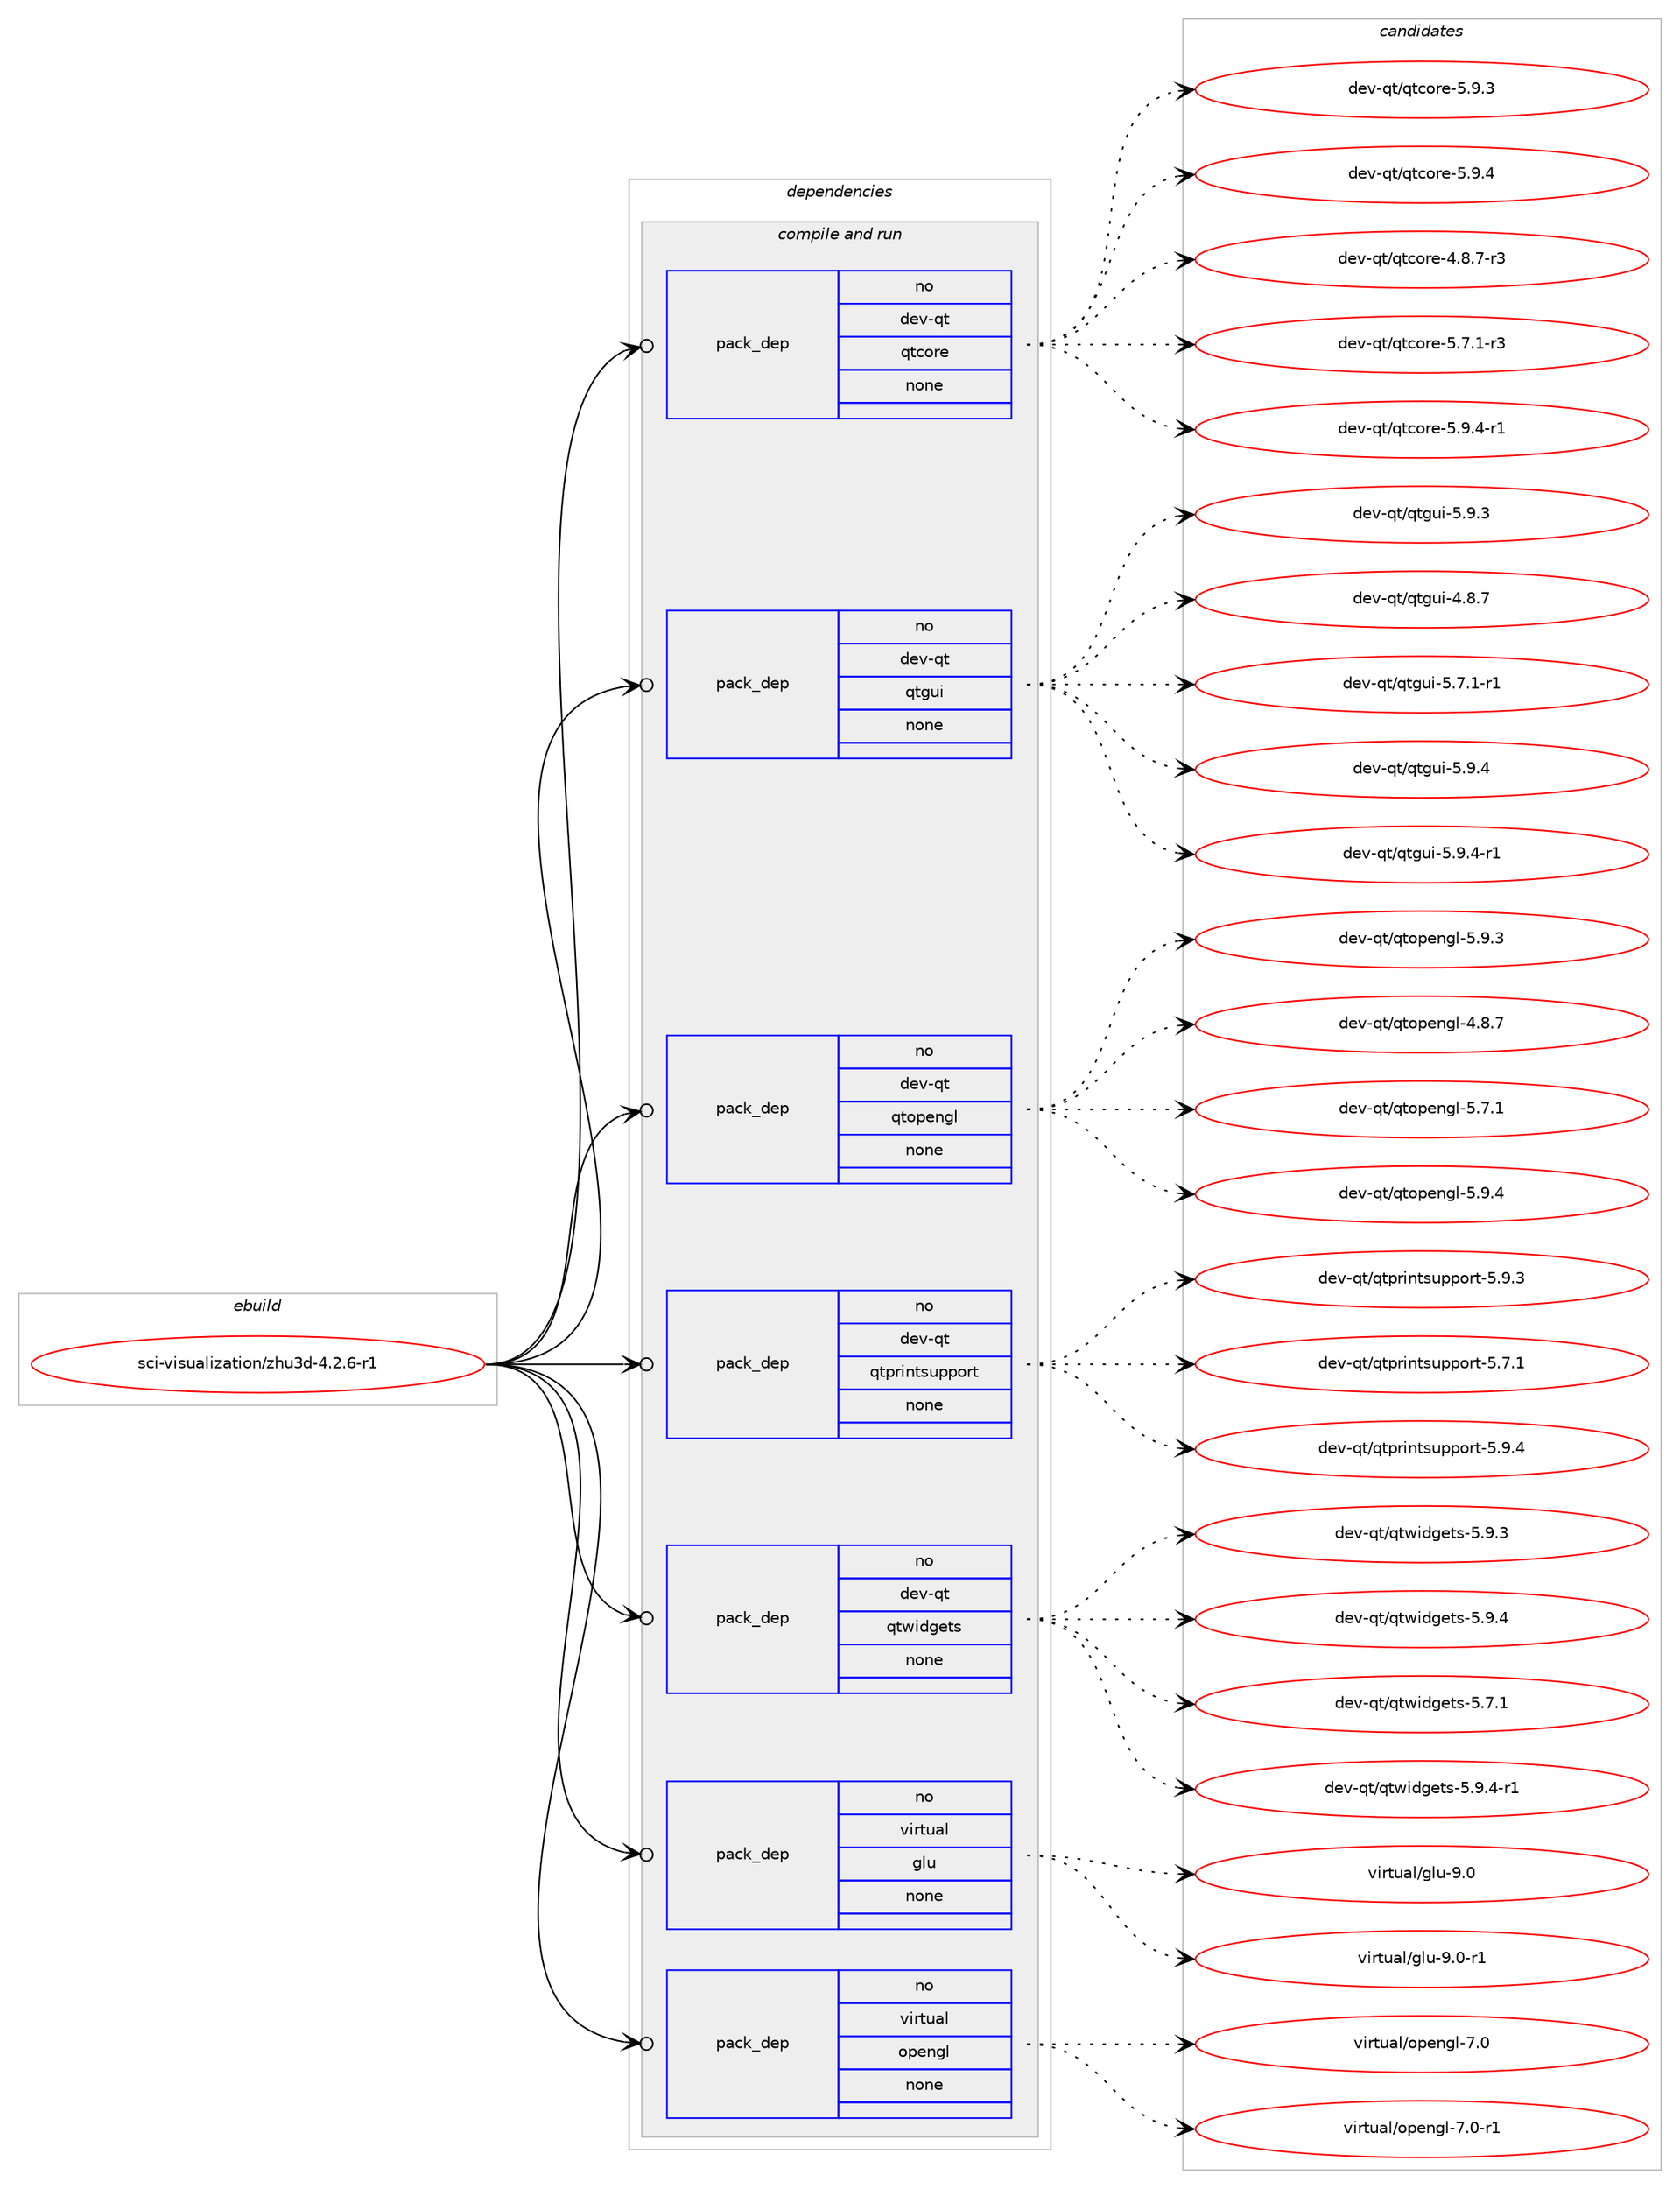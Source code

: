 digraph prolog {

# *************
# Graph options
# *************

newrank=true;
concentrate=true;
compound=true;
graph [rankdir=LR,fontname=Helvetica,fontsize=10,ranksep=1.5];#, ranksep=2.5, nodesep=0.2];
edge  [arrowhead=vee];
node  [fontname=Helvetica,fontsize=10];

# **********
# The ebuild
# **********

subgraph cluster_leftcol {
color=gray;
rank=same;
label=<<i>ebuild</i>>;
id [label="sci-visualization/zhu3d-4.2.6-r1", color=red, width=4, href="../sci-visualization/zhu3d-4.2.6-r1.svg"];
}

# ****************
# The dependencies
# ****************

subgraph cluster_midcol {
color=gray;
label=<<i>dependencies</i>>;
subgraph cluster_compile {
fillcolor="#eeeeee";
style=filled;
label=<<i>compile</i>>;
}
subgraph cluster_compileandrun {
fillcolor="#eeeeee";
style=filled;
label=<<i>compile and run</i>>;
subgraph pack551 {
dependency798 [label=<<TABLE BORDER="0" CELLBORDER="1" CELLSPACING="0" CELLPADDING="4" WIDTH="220"><TR><TD ROWSPAN="6" CELLPADDING="30">pack_dep</TD></TR><TR><TD WIDTH="110">no</TD></TR><TR><TD>dev-qt</TD></TR><TR><TD>qtcore</TD></TR><TR><TD>none</TD></TR><TR><TD></TD></TR></TABLE>>, shape=none, color=blue];
}
id:e -> dependency798:w [weight=20,style="solid",arrowhead="odotvee"];
subgraph pack552 {
dependency799 [label=<<TABLE BORDER="0" CELLBORDER="1" CELLSPACING="0" CELLPADDING="4" WIDTH="220"><TR><TD ROWSPAN="6" CELLPADDING="30">pack_dep</TD></TR><TR><TD WIDTH="110">no</TD></TR><TR><TD>dev-qt</TD></TR><TR><TD>qtgui</TD></TR><TR><TD>none</TD></TR><TR><TD></TD></TR></TABLE>>, shape=none, color=blue];
}
id:e -> dependency799:w [weight=20,style="solid",arrowhead="odotvee"];
subgraph pack553 {
dependency800 [label=<<TABLE BORDER="0" CELLBORDER="1" CELLSPACING="0" CELLPADDING="4" WIDTH="220"><TR><TD ROWSPAN="6" CELLPADDING="30">pack_dep</TD></TR><TR><TD WIDTH="110">no</TD></TR><TR><TD>dev-qt</TD></TR><TR><TD>qtopengl</TD></TR><TR><TD>none</TD></TR><TR><TD></TD></TR></TABLE>>, shape=none, color=blue];
}
id:e -> dependency800:w [weight=20,style="solid",arrowhead="odotvee"];
subgraph pack554 {
dependency801 [label=<<TABLE BORDER="0" CELLBORDER="1" CELLSPACING="0" CELLPADDING="4" WIDTH="220"><TR><TD ROWSPAN="6" CELLPADDING="30">pack_dep</TD></TR><TR><TD WIDTH="110">no</TD></TR><TR><TD>dev-qt</TD></TR><TR><TD>qtprintsupport</TD></TR><TR><TD>none</TD></TR><TR><TD></TD></TR></TABLE>>, shape=none, color=blue];
}
id:e -> dependency801:w [weight=20,style="solid",arrowhead="odotvee"];
subgraph pack555 {
dependency802 [label=<<TABLE BORDER="0" CELLBORDER="1" CELLSPACING="0" CELLPADDING="4" WIDTH="220"><TR><TD ROWSPAN="6" CELLPADDING="30">pack_dep</TD></TR><TR><TD WIDTH="110">no</TD></TR><TR><TD>dev-qt</TD></TR><TR><TD>qtwidgets</TD></TR><TR><TD>none</TD></TR><TR><TD></TD></TR></TABLE>>, shape=none, color=blue];
}
id:e -> dependency802:w [weight=20,style="solid",arrowhead="odotvee"];
subgraph pack556 {
dependency803 [label=<<TABLE BORDER="0" CELLBORDER="1" CELLSPACING="0" CELLPADDING="4" WIDTH="220"><TR><TD ROWSPAN="6" CELLPADDING="30">pack_dep</TD></TR><TR><TD WIDTH="110">no</TD></TR><TR><TD>virtual</TD></TR><TR><TD>glu</TD></TR><TR><TD>none</TD></TR><TR><TD></TD></TR></TABLE>>, shape=none, color=blue];
}
id:e -> dependency803:w [weight=20,style="solid",arrowhead="odotvee"];
subgraph pack557 {
dependency804 [label=<<TABLE BORDER="0" CELLBORDER="1" CELLSPACING="0" CELLPADDING="4" WIDTH="220"><TR><TD ROWSPAN="6" CELLPADDING="30">pack_dep</TD></TR><TR><TD WIDTH="110">no</TD></TR><TR><TD>virtual</TD></TR><TR><TD>opengl</TD></TR><TR><TD>none</TD></TR><TR><TD></TD></TR></TABLE>>, shape=none, color=blue];
}
id:e -> dependency804:w [weight=20,style="solid",arrowhead="odotvee"];
}
subgraph cluster_run {
fillcolor="#eeeeee";
style=filled;
label=<<i>run</i>>;
}
}

# **************
# The candidates
# **************

subgraph cluster_choices {
rank=same;
color=gray;
label=<<i>candidates</i>>;

subgraph choice551 {
color=black;
nodesep=1;
choice100101118451131164711311699111114101455346574651 [label="dev-qt/qtcore-5.9.3", color=red, width=4,href="../dev-qt/qtcore-5.9.3.svg"];
choice100101118451131164711311699111114101455346574652 [label="dev-qt/qtcore-5.9.4", color=red, width=4,href="../dev-qt/qtcore-5.9.4.svg"];
choice1001011184511311647113116991111141014552465646554511451 [label="dev-qt/qtcore-4.8.7-r3", color=red, width=4,href="../dev-qt/qtcore-4.8.7-r3.svg"];
choice1001011184511311647113116991111141014553465546494511451 [label="dev-qt/qtcore-5.7.1-r3", color=red, width=4,href="../dev-qt/qtcore-5.7.1-r3.svg"];
choice1001011184511311647113116991111141014553465746524511449 [label="dev-qt/qtcore-5.9.4-r1", color=red, width=4,href="../dev-qt/qtcore-5.9.4-r1.svg"];
dependency798:e -> choice100101118451131164711311699111114101455346574651:w [style=dotted,weight="100"];
dependency798:e -> choice100101118451131164711311699111114101455346574652:w [style=dotted,weight="100"];
dependency798:e -> choice1001011184511311647113116991111141014552465646554511451:w [style=dotted,weight="100"];
dependency798:e -> choice1001011184511311647113116991111141014553465546494511451:w [style=dotted,weight="100"];
dependency798:e -> choice1001011184511311647113116991111141014553465746524511449:w [style=dotted,weight="100"];
}
subgraph choice552 {
color=black;
nodesep=1;
choice1001011184511311647113116103117105455346574651 [label="dev-qt/qtgui-5.9.3", color=red, width=4,href="../dev-qt/qtgui-5.9.3.svg"];
choice1001011184511311647113116103117105455246564655 [label="dev-qt/qtgui-4.8.7", color=red, width=4,href="../dev-qt/qtgui-4.8.7.svg"];
choice10010111845113116471131161031171054553465546494511449 [label="dev-qt/qtgui-5.7.1-r1", color=red, width=4,href="../dev-qt/qtgui-5.7.1-r1.svg"];
choice1001011184511311647113116103117105455346574652 [label="dev-qt/qtgui-5.9.4", color=red, width=4,href="../dev-qt/qtgui-5.9.4.svg"];
choice10010111845113116471131161031171054553465746524511449 [label="dev-qt/qtgui-5.9.4-r1", color=red, width=4,href="../dev-qt/qtgui-5.9.4-r1.svg"];
dependency799:e -> choice1001011184511311647113116103117105455346574651:w [style=dotted,weight="100"];
dependency799:e -> choice1001011184511311647113116103117105455246564655:w [style=dotted,weight="100"];
dependency799:e -> choice10010111845113116471131161031171054553465546494511449:w [style=dotted,weight="100"];
dependency799:e -> choice1001011184511311647113116103117105455346574652:w [style=dotted,weight="100"];
dependency799:e -> choice10010111845113116471131161031171054553465746524511449:w [style=dotted,weight="100"];
}
subgraph choice553 {
color=black;
nodesep=1;
choice1001011184511311647113116111112101110103108455346574651 [label="dev-qt/qtopengl-5.9.3", color=red, width=4,href="../dev-qt/qtopengl-5.9.3.svg"];
choice1001011184511311647113116111112101110103108455246564655 [label="dev-qt/qtopengl-4.8.7", color=red, width=4,href="../dev-qt/qtopengl-4.8.7.svg"];
choice1001011184511311647113116111112101110103108455346554649 [label="dev-qt/qtopengl-5.7.1", color=red, width=4,href="../dev-qt/qtopengl-5.7.1.svg"];
choice1001011184511311647113116111112101110103108455346574652 [label="dev-qt/qtopengl-5.9.4", color=red, width=4,href="../dev-qt/qtopengl-5.9.4.svg"];
dependency800:e -> choice1001011184511311647113116111112101110103108455346574651:w [style=dotted,weight="100"];
dependency800:e -> choice1001011184511311647113116111112101110103108455246564655:w [style=dotted,weight="100"];
dependency800:e -> choice1001011184511311647113116111112101110103108455346554649:w [style=dotted,weight="100"];
dependency800:e -> choice1001011184511311647113116111112101110103108455346574652:w [style=dotted,weight="100"];
}
subgraph choice554 {
color=black;
nodesep=1;
choice1001011184511311647113116112114105110116115117112112111114116455346574651 [label="dev-qt/qtprintsupport-5.9.3", color=red, width=4,href="../dev-qt/qtprintsupport-5.9.3.svg"];
choice1001011184511311647113116112114105110116115117112112111114116455346554649 [label="dev-qt/qtprintsupport-5.7.1", color=red, width=4,href="../dev-qt/qtprintsupport-5.7.1.svg"];
choice1001011184511311647113116112114105110116115117112112111114116455346574652 [label="dev-qt/qtprintsupport-5.9.4", color=red, width=4,href="../dev-qt/qtprintsupport-5.9.4.svg"];
dependency801:e -> choice1001011184511311647113116112114105110116115117112112111114116455346574651:w [style=dotted,weight="100"];
dependency801:e -> choice1001011184511311647113116112114105110116115117112112111114116455346554649:w [style=dotted,weight="100"];
dependency801:e -> choice1001011184511311647113116112114105110116115117112112111114116455346574652:w [style=dotted,weight="100"];
}
subgraph choice555 {
color=black;
nodesep=1;
choice1001011184511311647113116119105100103101116115455346574651 [label="dev-qt/qtwidgets-5.9.3", color=red, width=4,href="../dev-qt/qtwidgets-5.9.3.svg"];
choice1001011184511311647113116119105100103101116115455346574652 [label="dev-qt/qtwidgets-5.9.4", color=red, width=4,href="../dev-qt/qtwidgets-5.9.4.svg"];
choice1001011184511311647113116119105100103101116115455346554649 [label="dev-qt/qtwidgets-5.7.1", color=red, width=4,href="../dev-qt/qtwidgets-5.7.1.svg"];
choice10010111845113116471131161191051001031011161154553465746524511449 [label="dev-qt/qtwidgets-5.9.4-r1", color=red, width=4,href="../dev-qt/qtwidgets-5.9.4-r1.svg"];
dependency802:e -> choice1001011184511311647113116119105100103101116115455346574651:w [style=dotted,weight="100"];
dependency802:e -> choice1001011184511311647113116119105100103101116115455346574652:w [style=dotted,weight="100"];
dependency802:e -> choice1001011184511311647113116119105100103101116115455346554649:w [style=dotted,weight="100"];
dependency802:e -> choice10010111845113116471131161191051001031011161154553465746524511449:w [style=dotted,weight="100"];
}
subgraph choice556 {
color=black;
nodesep=1;
choice118105114116117971084710310811745574648 [label="virtual/glu-9.0", color=red, width=4,href="../virtual/glu-9.0.svg"];
choice1181051141161179710847103108117455746484511449 [label="virtual/glu-9.0-r1", color=red, width=4,href="../virtual/glu-9.0-r1.svg"];
dependency803:e -> choice118105114116117971084710310811745574648:w [style=dotted,weight="100"];
dependency803:e -> choice1181051141161179710847103108117455746484511449:w [style=dotted,weight="100"];
}
subgraph choice557 {
color=black;
nodesep=1;
choice118105114116117971084711111210111010310845554648 [label="virtual/opengl-7.0", color=red, width=4,href="../virtual/opengl-7.0.svg"];
choice1181051141161179710847111112101110103108455546484511449 [label="virtual/opengl-7.0-r1", color=red, width=4,href="../virtual/opengl-7.0-r1.svg"];
dependency804:e -> choice118105114116117971084711111210111010310845554648:w [style=dotted,weight="100"];
dependency804:e -> choice1181051141161179710847111112101110103108455546484511449:w [style=dotted,weight="100"];
}
}

}
